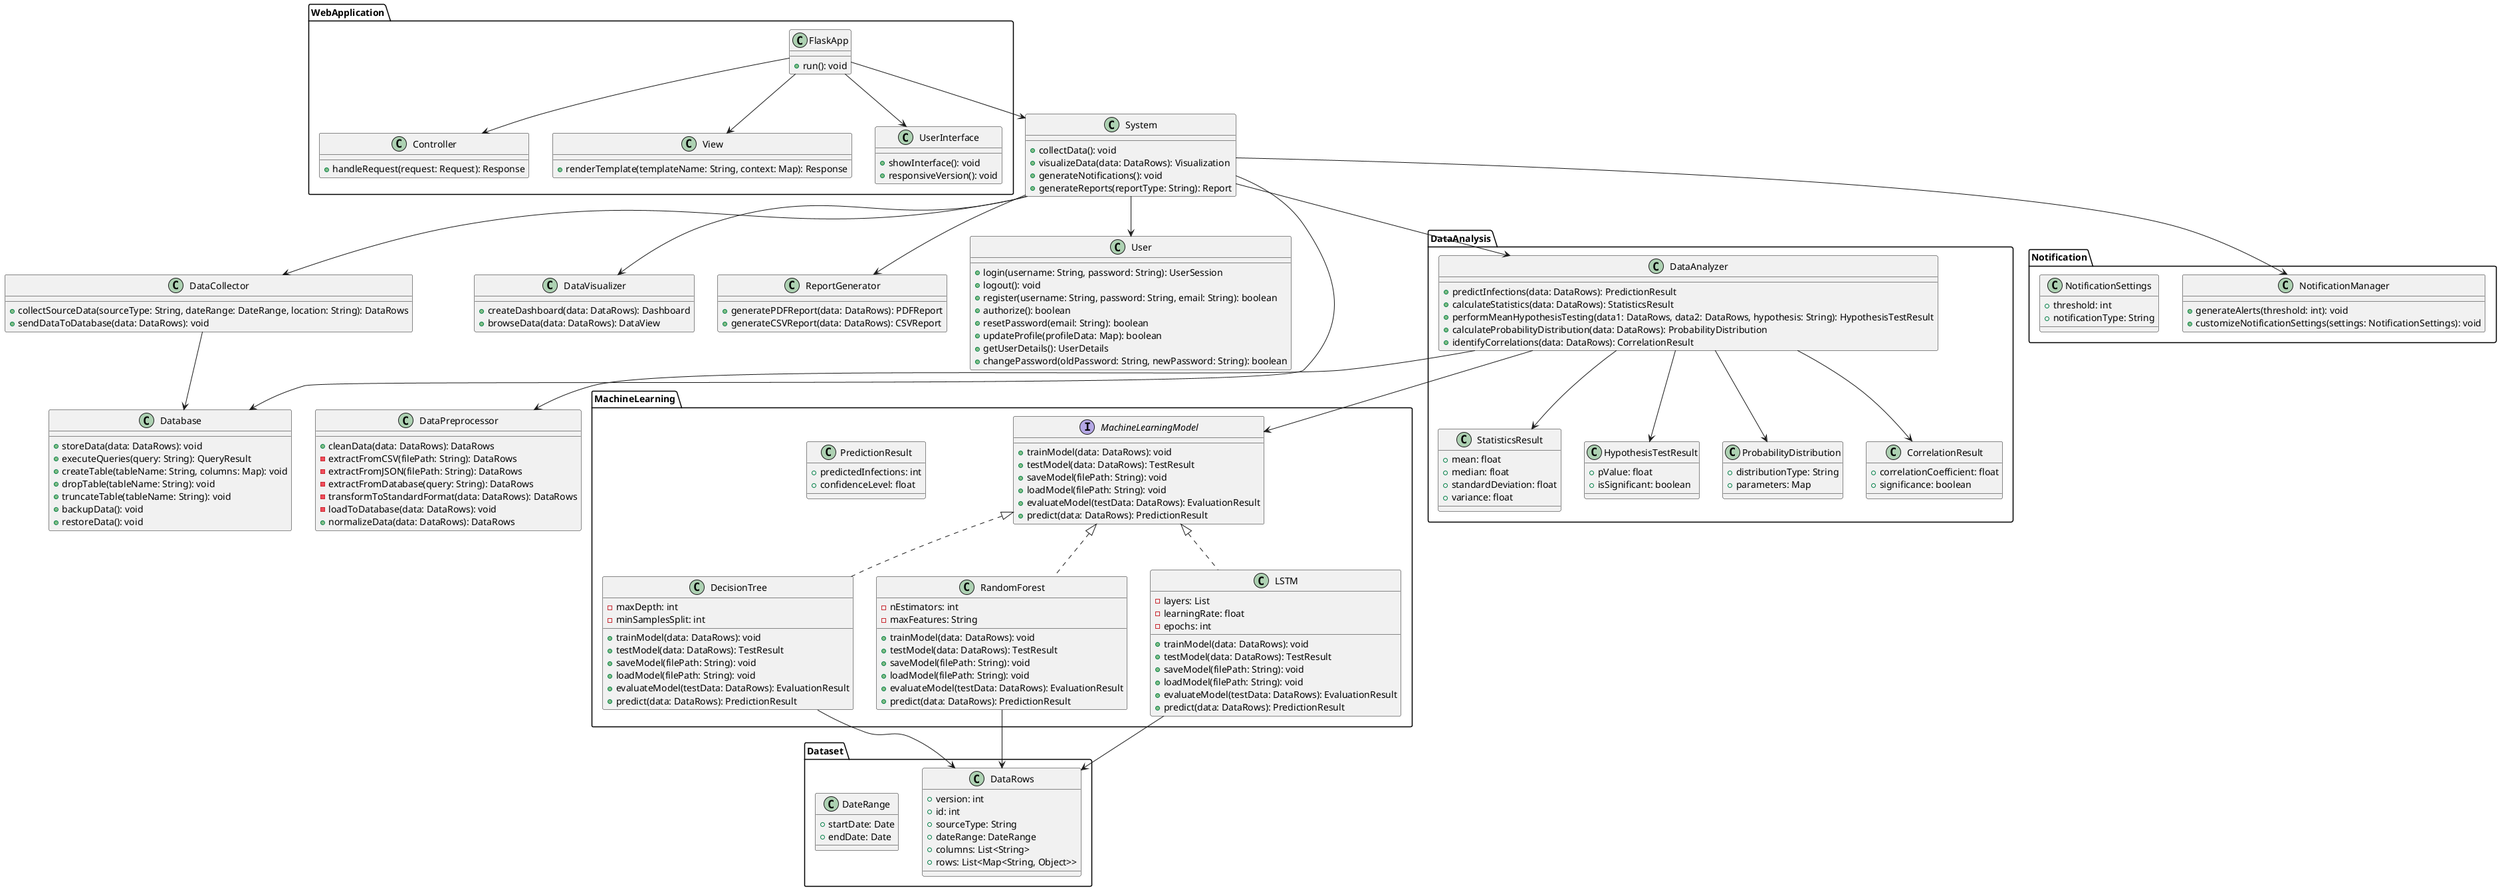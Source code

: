 @startuml
package Dataset {
    class DataRows {
        +version: int
        +id: int
        +sourceType: String
        +dateRange: DateRange
        +columns: List<String>
        +rows: List<Map<String, Object>>
    }

    class DateRange {
        +startDate: Date
        +endDate: Date
    }
}

class System {
    +collectData(): void
    +visualizeData(data: DataRows): Visualization
    +generateNotifications(): void
    +generateReports(reportType: String): Report
}

class DataCollector {
    +collectSourceData(sourceType: String, dateRange: DateRange, location: String): DataRows
    +sendDataToDatabase(data: DataRows): void
}

package DataAnalysis {
class DataAnalyzer {
    +predictInfections(data: DataRows): PredictionResult
    +calculateStatistics(data: DataRows): StatisticsResult
    +performMeanHypothesisTesting(data1: DataRows, data2: DataRows, hypothesis: String): HypothesisTestResult
    +calculateProbabilityDistribution(data: DataRows): ProbabilityDistribution
    +identifyCorrelations(data: DataRows): CorrelationResult
}

class StatisticsResult {
    +mean: float
    +median: float
    +standardDeviation: float
    +variance: float
}

class HypothesisTestResult {
    +pValue: float
    +isSignificant: boolean
}

class ProbabilityDistribution {
    +distributionType: String
    +parameters: Map
}

class CorrelationResult {
    +correlationCoefficient: float
    +significance: boolean
}
}

class DataVisualizer {
    +createDashboard(data: DataRows): Dashboard
    +browseData(data: DataRows): DataView
}

class ReportGenerator {
    +generatePDFReport(data: DataRows): PDFReport
    +generateCSVReport(data: DataRows): CSVReport
}

class User {
    +login(username: String, password: String): UserSession
    +logout(): void
    +register(username: String, password: String, email: String): boolean
    +authorize(): boolean
    +resetPassword(email: String): boolean
    +updateProfile(profileData: Map): boolean
    +getUserDetails(): UserDetails
    +changePassword(oldPassword: String, newPassword: String): boolean
}

class Database {
    +storeData(data: DataRows): void
    +executeQueries(query: String): QueryResult
    +createTable(tableName: String, columns: Map): void
    +dropTable(tableName: String): void
    +truncateTable(tableName: String): void
    +backupData(): void
    +restoreData(): void
}
package MachineLearning {
    interface MachineLearningModel {
        +trainModel(data: DataRows): void
        +testModel(data: DataRows): TestResult
        +saveModel(filePath: String): void
        +loadModel(filePath: String): void
        +evaluateModel(testData: DataRows): EvaluationResult
        +predict(data: DataRows): PredictionResult
    }

    class DecisionTree implements MachineLearningModel {
        -maxDepth: int
        -minSamplesSplit: int
        +trainModel(data: DataRows): void
        +testModel(data: DataRows): TestResult
        +saveModel(filePath: String): void
        +loadModel(filePath: String): void
        +evaluateModel(testData: DataRows): EvaluationResult
        +predict(data: DataRows): PredictionResult
    }

    class RandomForest implements MachineLearningModel {
        -nEstimators: int
        -maxFeatures: String
        +trainModel(data: DataRows): void
        +testModel(data: DataRows): TestResult
        +saveModel(filePath: String): void
        +loadModel(filePath: String): void
        +evaluateModel(testData: DataRows): EvaluationResult
        +predict(data: DataRows): PredictionResult
    }

    class LSTM implements MachineLearningModel {
        -layers: List
        -learningRate: float
        -epochs: int
        +trainModel(data: DataRows): void
        +testModel(data: DataRows): TestResult
        +saveModel(filePath: String): void
        +loadModel(filePath: String): void
        +evaluateModel(testData: DataRows): EvaluationResult
        +predict(data: DataRows): PredictionResult
    }

    class PredictionResult {
        +predictedInfections: int
        +confidenceLevel: float
    }

}

class DataPreprocessor {
    +cleanData(data: DataRows): DataRows
    -extractFromCSV(filePath: String): DataRows
    -extractFromJSON(filePath: String): DataRows
    -extractFromDatabase(query: String): DataRows
    -transformToStandardFormat(data: DataRows): DataRows
    -loadToDatabase(data: DataRows): void
    +normalizeData(data: DataRows): DataRows
}


package Notification {
    class NotificationManager {
        +generateAlerts(threshold: int): void
        +customizeNotificationSettings(settings: NotificationSettings): void
    }

    class NotificationSettings {
        +threshold: int
        +notificationType: String
    }
}

package WebApplication {
    class FlaskApp {
        +run(): void
    }

    class Controller {
        +handleRequest(request: Request): Response
    }

    class View {
        +renderTemplate(templateName: String, context: Map): Response
    }

    class UserInterface {
        +showInterface(): void
        +responsiveVersion(): void
    }
}

System --> DataCollector
System --> DataAnalyzer
System --> DataVisualizer
System --> NotificationManager
System --> ReportGenerator
System --> User
System --> Database
DataAnalyzer --> MachineLearningModel
DataAnalyzer --> StatisticsResult
DataAnalyzer --> HypothesisTestResult
DataAnalyzer --> ProbabilityDistribution
DataAnalyzer --> CorrelationResult
DataAnalyzer --> DataPreprocessor
DataCollector --> Database
FlaskApp --> System
FlaskApp --> UserInterface
FlaskApp --> Controller
FlaskApp --> View
DecisionTree --> DataRows
RandomForest --> DataRows
LSTM --> DataRows
@enduml
